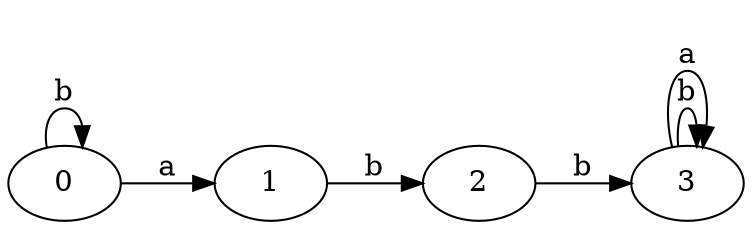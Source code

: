 digraph Automata {
	rankdir=LR
	0 [label=0]
	0 -> 0 [label=b]
	0 -> 1 [label=a]
	1 [label=1]
	1 -> 2 [label=b]
	2 [label=2]
	2 -> 3 [label=b]
	3 [label=3]
	3 -> 3 [label=b]
	3 -> 3 [label=a]
}
